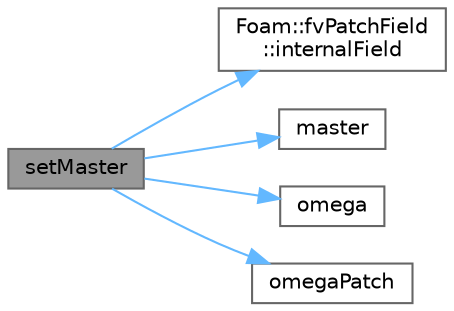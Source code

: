 digraph "setMaster"
{
 // LATEX_PDF_SIZE
  bgcolor="transparent";
  edge [fontname=Helvetica,fontsize=10,labelfontname=Helvetica,labelfontsize=10];
  node [fontname=Helvetica,fontsize=10,shape=box,height=0.2,width=0.4];
  rankdir="LR";
  Node1 [id="Node000001",label="setMaster",height=0.2,width=0.4,color="gray40", fillcolor="grey60", style="filled", fontcolor="black",tooltip=" "];
  Node1 -> Node2 [id="edge1_Node000001_Node000002",color="steelblue1",style="solid",tooltip=" "];
  Node2 [id="Node000002",label="Foam::fvPatchField\l::internalField",height=0.2,width=0.4,color="grey40", fillcolor="white", style="filled",URL="$classFoam_1_1fvPatchField.html#a64afd0e966aaf1016a35753cb67c0803",tooltip=" "];
  Node1 -> Node3 [id="edge2_Node000001_Node000003",color="steelblue1",style="solid",tooltip=" "];
  Node3 [id="Node000003",label="master",height=0.2,width=0.4,color="grey40", fillcolor="white", style="filled",URL="$classFoam_1_1omegaWallFunctionFvPatchScalarField.html#aa248ba2621e294e29a329cbd16870206",tooltip=" "];
  Node1 -> Node4 [id="edge3_Node000001_Node000004",color="steelblue1",style="solid",tooltip=" "];
  Node4 [id="Node000004",label="omega",height=0.2,width=0.4,color="grey40", fillcolor="white", style="filled",URL="$classFoam_1_1omegaWallFunctionFvPatchScalarField.html#ad132b22ba9628cd13b7a1f325ba1cc71",tooltip=" "];
  Node1 -> Node5 [id="edge4_Node000001_Node000005",color="steelblue1",style="solid",tooltip=" "];
  Node5 [id="Node000005",label="omegaPatch",height=0.2,width=0.4,color="grey40", fillcolor="white", style="filled",URL="$classFoam_1_1omegaWallFunctionFvPatchScalarField.html#af82b17d5fc8b8e328a2e13ae68fe3a9b",tooltip=" "];
}
